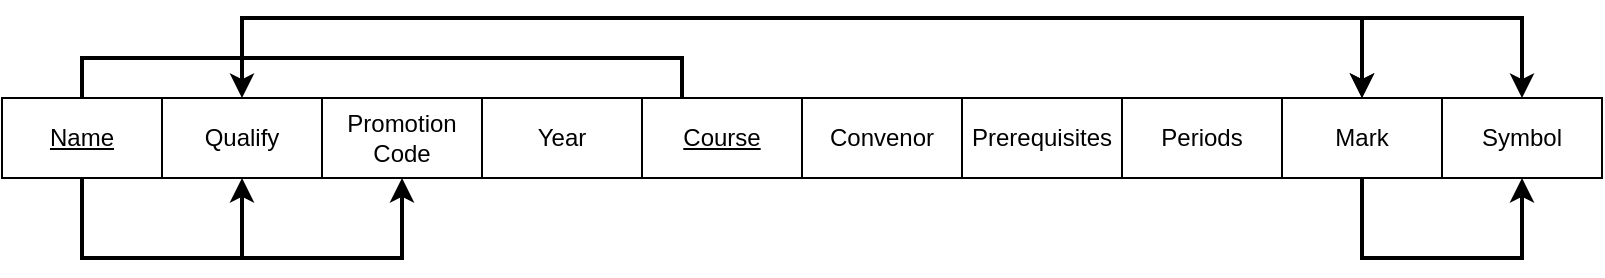 <mxfile version="21.1.2" type="device" pages="6">
  <diagram name="Full" id="nWdo6QnWp99k7Q66_A_i">
    <mxGraphModel dx="980" dy="1166" grid="1" gridSize="10" guides="1" tooltips="1" connect="1" arrows="1" fold="1" page="1" pageScale="1" pageWidth="880" pageHeight="200" math="0" shadow="0">
      <root>
        <mxCell id="0" />
        <mxCell id="1" parent="0" />
        <mxCell id="TxTOkvefGZ0p-y365fc8-24" style="edgeStyle=orthogonalEdgeStyle;rounded=0;orthogonalLoop=1;jettySize=auto;html=1;exitX=0.5;exitY=1;exitDx=0;exitDy=0;entryX=0.5;entryY=1;entryDx=0;entryDy=0;strokeWidth=2;" edge="1" parent="1" source="TxTOkvefGZ0p-y365fc8-1" target="TxTOkvefGZ0p-y365fc8-2">
          <mxGeometry relative="1" as="geometry">
            <Array as="points">
              <mxPoint x="80" y="160" />
              <mxPoint x="160" y="160" />
            </Array>
          </mxGeometry>
        </mxCell>
        <mxCell id="TxTOkvefGZ0p-y365fc8-25" style="edgeStyle=orthogonalEdgeStyle;rounded=0;orthogonalLoop=1;jettySize=auto;html=1;exitX=0.5;exitY=0;exitDx=0;exitDy=0;entryX=0.25;entryY=0;entryDx=0;entryDy=0;strokeWidth=2;endArrow=none;endFill=0;" edge="1" parent="1" source="TxTOkvefGZ0p-y365fc8-1" target="TxTOkvefGZ0p-y365fc8-5">
          <mxGeometry relative="1" as="geometry" />
        </mxCell>
        <mxCell id="TxTOkvefGZ0p-y365fc8-27" style="edgeStyle=orthogonalEdgeStyle;rounded=0;orthogonalLoop=1;jettySize=auto;html=1;exitX=0.5;exitY=1;exitDx=0;exitDy=0;entryX=0.5;entryY=1;entryDx=0;entryDy=0;strokeWidth=2;" edge="1" parent="1" source="TxTOkvefGZ0p-y365fc8-1" target="TxTOkvefGZ0p-y365fc8-3">
          <mxGeometry relative="1" as="geometry">
            <Array as="points">
              <mxPoint x="80" y="160" />
              <mxPoint x="240" y="160" />
            </Array>
          </mxGeometry>
        </mxCell>
        <mxCell id="TxTOkvefGZ0p-y365fc8-1" value="Name" style="html=1;whiteSpace=wrap;fontStyle=4" vertex="1" parent="1">
          <mxGeometry x="40" y="80" width="80" height="40" as="geometry" />
        </mxCell>
        <mxCell id="TxTOkvefGZ0p-y365fc8-2" value="Qualify" style="html=1;whiteSpace=wrap;" vertex="1" parent="1">
          <mxGeometry x="120" y="80" width="80" height="40" as="geometry" />
        </mxCell>
        <mxCell id="TxTOkvefGZ0p-y365fc8-3" value="Promotion Code" style="html=1;whiteSpace=wrap;" vertex="1" parent="1">
          <mxGeometry x="200" y="80" width="80" height="40" as="geometry" />
        </mxCell>
        <mxCell id="TxTOkvefGZ0p-y365fc8-4" value="Year" style="html=1;whiteSpace=wrap;" vertex="1" parent="1">
          <mxGeometry x="280" y="80" width="80" height="40" as="geometry" />
        </mxCell>
        <mxCell id="TxTOkvefGZ0p-y365fc8-21" style="edgeStyle=orthogonalEdgeStyle;rounded=0;orthogonalLoop=1;jettySize=auto;html=1;exitX=0.5;exitY=0;exitDx=0;exitDy=0;entryX=0.5;entryY=0;entryDx=0;entryDy=0;startArrow=classic;startFill=1;strokeWidth=2;" edge="1" parent="1" source="TxTOkvefGZ0p-y365fc8-9" target="TxTOkvefGZ0p-y365fc8-10">
          <mxGeometry relative="1" as="geometry">
            <Array as="points">
              <mxPoint x="720" y="40" />
              <mxPoint x="800" y="40" />
            </Array>
          </mxGeometry>
        </mxCell>
        <mxCell id="TxTOkvefGZ0p-y365fc8-22" style="edgeStyle=orthogonalEdgeStyle;rounded=0;orthogonalLoop=1;jettySize=auto;html=1;exitX=0.5;exitY=0;exitDx=0;exitDy=0;entryX=0.5;entryY=0;entryDx=0;entryDy=0;strokeWidth=2;startArrow=classic;startFill=1;" edge="1" parent="1" source="TxTOkvefGZ0p-y365fc8-2" target="TxTOkvefGZ0p-y365fc8-9">
          <mxGeometry relative="1" as="geometry">
            <Array as="points">
              <mxPoint x="160" y="40" />
              <mxPoint x="720" y="40" />
            </Array>
          </mxGeometry>
        </mxCell>
        <mxCell id="TxTOkvefGZ0p-y365fc8-5" value="Course" style="html=1;whiteSpace=wrap;fontStyle=4" vertex="1" parent="1">
          <mxGeometry x="360" y="80" width="80" height="40" as="geometry" />
        </mxCell>
        <mxCell id="TxTOkvefGZ0p-y365fc8-6" value="Convenor" style="html=1;whiteSpace=wrap;" vertex="1" parent="1">
          <mxGeometry x="440" y="80" width="80" height="40" as="geometry" />
        </mxCell>
        <mxCell id="TxTOkvefGZ0p-y365fc8-7" value="Prerequisites" style="html=1;whiteSpace=wrap;" vertex="1" parent="1">
          <mxGeometry x="520" y="80" width="80" height="40" as="geometry" />
        </mxCell>
        <mxCell id="TxTOkvefGZ0p-y365fc8-8" value="Periods" style="html=1;whiteSpace=wrap;" vertex="1" parent="1">
          <mxGeometry x="600" y="80" width="80" height="40" as="geometry" />
        </mxCell>
        <mxCell id="TxTOkvefGZ0p-y365fc8-28" style="edgeStyle=orthogonalEdgeStyle;rounded=0;orthogonalLoop=1;jettySize=auto;html=1;exitX=0.5;exitY=1;exitDx=0;exitDy=0;entryX=0.5;entryY=1;entryDx=0;entryDy=0;strokeWidth=2;" edge="1" parent="1" source="TxTOkvefGZ0p-y365fc8-9" target="TxTOkvefGZ0p-y365fc8-10">
          <mxGeometry relative="1" as="geometry">
            <Array as="points">
              <mxPoint x="720" y="160" />
              <mxPoint x="800" y="160" />
            </Array>
          </mxGeometry>
        </mxCell>
        <mxCell id="TxTOkvefGZ0p-y365fc8-9" value="Mark" style="html=1;whiteSpace=wrap;" vertex="1" parent="1">
          <mxGeometry x="680" y="80" width="80" height="40" as="geometry" />
        </mxCell>
        <mxCell id="TxTOkvefGZ0p-y365fc8-10" value="Symbol" style="html=1;whiteSpace=wrap;" vertex="1" parent="1">
          <mxGeometry x="760" y="80" width="80" height="40" as="geometry" />
        </mxCell>
      </root>
    </mxGraphModel>
  </diagram>
  <diagram name="2NF_1" id="Ls3iGyw86W2r04-WHynu">
    <mxGraphModel dx="686" dy="816" grid="1" gridSize="10" guides="1" tooltips="1" connect="1" arrows="1" fold="1" page="1" pageScale="1" pageWidth="320" pageHeight="160" math="0" shadow="0">
      <root>
        <mxCell id="MXP4uoEaEVsJ-qGPPvJG-0" />
        <mxCell id="MXP4uoEaEVsJ-qGPPvJG-1" parent="MXP4uoEaEVsJ-qGPPvJG-0" />
        <mxCell id="MXP4uoEaEVsJ-qGPPvJG-2" style="edgeStyle=orthogonalEdgeStyle;rounded=0;orthogonalLoop=1;jettySize=auto;html=1;exitX=0.5;exitY=0;exitDx=0;exitDy=0;entryX=0.5;entryY=0;entryDx=0;entryDy=0;strokeWidth=2;" edge="1" parent="MXP4uoEaEVsJ-qGPPvJG-1" source="MXP4uoEaEVsJ-qGPPvJG-5" target="MXP4uoEaEVsJ-qGPPvJG-6">
          <mxGeometry relative="1" as="geometry">
            <Array as="points">
              <mxPoint x="80" y="40" />
              <mxPoint x="160" y="40" />
            </Array>
          </mxGeometry>
        </mxCell>
        <mxCell id="MXP4uoEaEVsJ-qGPPvJG-4" style="edgeStyle=orthogonalEdgeStyle;rounded=0;orthogonalLoop=1;jettySize=auto;html=1;exitX=0.5;exitY=0;exitDx=0;exitDy=0;entryX=0.5;entryY=0;entryDx=0;entryDy=0;strokeWidth=2;" edge="1" parent="MXP4uoEaEVsJ-qGPPvJG-1" source="MXP4uoEaEVsJ-qGPPvJG-5" target="MXP4uoEaEVsJ-qGPPvJG-7">
          <mxGeometry relative="1" as="geometry">
            <Array as="points">
              <mxPoint x="80" y="40" />
              <mxPoint x="240" y="40" />
            </Array>
          </mxGeometry>
        </mxCell>
        <mxCell id="MXP4uoEaEVsJ-qGPPvJG-5" value="Name" style="html=1;whiteSpace=wrap;fontStyle=4" vertex="1" parent="MXP4uoEaEVsJ-qGPPvJG-1">
          <mxGeometry x="40" y="80" width="80" height="40" as="geometry" />
        </mxCell>
        <mxCell id="MXP4uoEaEVsJ-qGPPvJG-6" value="Qualify" style="html=1;whiteSpace=wrap;" vertex="1" parent="MXP4uoEaEVsJ-qGPPvJG-1">
          <mxGeometry x="120" y="80" width="80" height="40" as="geometry" />
        </mxCell>
        <mxCell id="MXP4uoEaEVsJ-qGPPvJG-7" value="Promotion Code" style="html=1;whiteSpace=wrap;" vertex="1" parent="MXP4uoEaEVsJ-qGPPvJG-1">
          <mxGeometry x="200" y="80" width="80" height="40" as="geometry" />
        </mxCell>
      </root>
    </mxGraphModel>
  </diagram>
  <diagram name="2NF_2" id="W8yqzFiFNIUeCTHl-yaN">
    <mxGraphModel dx="686" dy="816" grid="1" gridSize="10" guides="1" tooltips="1" connect="1" arrows="1" fold="1" page="1" pageScale="1" pageWidth="480" pageHeight="200" math="0" shadow="0">
      <root>
        <mxCell id="7h-fWrhytlPSgMqyccjA-0" />
        <mxCell id="7h-fWrhytlPSgMqyccjA-1" parent="7h-fWrhytlPSgMqyccjA-0" />
        <mxCell id="7h-fWrhytlPSgMqyccjA-3" style="edgeStyle=orthogonalEdgeStyle;rounded=0;orthogonalLoop=1;jettySize=auto;html=1;exitX=0.5;exitY=0;exitDx=0;exitDy=0;entryX=0.5;entryY=0;entryDx=0;entryDy=0;strokeWidth=2;endArrow=none;endFill=0;" edge="1" parent="7h-fWrhytlPSgMqyccjA-1" source="7h-fWrhytlPSgMqyccjA-5" target="7h-fWrhytlPSgMqyccjA-11">
          <mxGeometry relative="1" as="geometry" />
        </mxCell>
        <mxCell id="7h-fWrhytlPSgMqyccjA-5" value="Name" style="html=1;whiteSpace=wrap;fontStyle=4" vertex="1" parent="7h-fWrhytlPSgMqyccjA-1">
          <mxGeometry x="40" y="80" width="80" height="40" as="geometry" />
        </mxCell>
        <mxCell id="7h-fWrhytlPSgMqyccjA-6" value="Qualify" style="html=1;whiteSpace=wrap;" vertex="1" parent="7h-fWrhytlPSgMqyccjA-1">
          <mxGeometry x="200" y="80" width="80" height="40" as="geometry" />
        </mxCell>
        <mxCell id="7h-fWrhytlPSgMqyccjA-9" style="edgeStyle=orthogonalEdgeStyle;rounded=0;orthogonalLoop=1;jettySize=auto;html=1;exitX=0.5;exitY=0;exitDx=0;exitDy=0;entryX=0.5;entryY=0;entryDx=0;entryDy=0;startArrow=classic;startFill=1;strokeWidth=2;" edge="1" parent="7h-fWrhytlPSgMqyccjA-1" source="7h-fWrhytlPSgMqyccjA-16" target="7h-fWrhytlPSgMqyccjA-17">
          <mxGeometry relative="1" as="geometry">
            <Array as="points">
              <mxPoint x="320" y="40" />
              <mxPoint x="400" y="40" />
            </Array>
          </mxGeometry>
        </mxCell>
        <mxCell id="7h-fWrhytlPSgMqyccjA-10" style="edgeStyle=orthogonalEdgeStyle;rounded=0;orthogonalLoop=1;jettySize=auto;html=1;exitX=0.5;exitY=0;exitDx=0;exitDy=0;entryX=0.5;entryY=0;entryDx=0;entryDy=0;strokeWidth=2;startArrow=classic;startFill=1;" edge="1" parent="7h-fWrhytlPSgMqyccjA-1" source="7h-fWrhytlPSgMqyccjA-6" target="7h-fWrhytlPSgMqyccjA-16">
          <mxGeometry relative="1" as="geometry">
            <Array as="points">
              <mxPoint x="240" y="40" />
              <mxPoint x="320" y="40" />
            </Array>
          </mxGeometry>
        </mxCell>
        <mxCell id="qI-5uDrxd3K9JY08kJJo-0" style="edgeStyle=orthogonalEdgeStyle;rounded=0;orthogonalLoop=1;jettySize=auto;html=1;exitX=0.5;exitY=0;exitDx=0;exitDy=0;entryX=0.5;entryY=0;entryDx=0;entryDy=0;strokeWidth=2;" edge="1" parent="7h-fWrhytlPSgMqyccjA-1" source="7h-fWrhytlPSgMqyccjA-11" target="7h-fWrhytlPSgMqyccjA-6">
          <mxGeometry relative="1" as="geometry">
            <Array as="points">
              <mxPoint x="160" y="60" />
              <mxPoint x="120" y="60" />
              <mxPoint x="120" y="40" />
              <mxPoint x="240" y="40" />
            </Array>
          </mxGeometry>
        </mxCell>
        <mxCell id="7h-fWrhytlPSgMqyccjA-11" value="Course" style="html=1;whiteSpace=wrap;fontStyle=4" vertex="1" parent="7h-fWrhytlPSgMqyccjA-1">
          <mxGeometry x="120" y="80" width="80" height="40" as="geometry" />
        </mxCell>
        <mxCell id="7h-fWrhytlPSgMqyccjA-15" style="edgeStyle=orthogonalEdgeStyle;rounded=0;orthogonalLoop=1;jettySize=auto;html=1;exitX=0.5;exitY=1;exitDx=0;exitDy=0;entryX=0.5;entryY=1;entryDx=0;entryDy=0;strokeWidth=2;" edge="1" parent="7h-fWrhytlPSgMqyccjA-1" source="7h-fWrhytlPSgMqyccjA-16" target="7h-fWrhytlPSgMqyccjA-17">
          <mxGeometry relative="1" as="geometry">
            <Array as="points">
              <mxPoint x="320" y="160" />
              <mxPoint x="400" y="160" />
            </Array>
          </mxGeometry>
        </mxCell>
        <mxCell id="7h-fWrhytlPSgMqyccjA-16" value="Mark" style="html=1;whiteSpace=wrap;" vertex="1" parent="7h-fWrhytlPSgMqyccjA-1">
          <mxGeometry x="280" y="80" width="80" height="40" as="geometry" />
        </mxCell>
        <mxCell id="7h-fWrhytlPSgMqyccjA-17" value="Symbol" style="html=1;whiteSpace=wrap;" vertex="1" parent="7h-fWrhytlPSgMqyccjA-1">
          <mxGeometry x="360" y="80" width="80" height="40" as="geometry" />
        </mxCell>
      </root>
    </mxGraphModel>
  </diagram>
  <diagram name="3NF_1" id="ANamdbZtVTjlOp0a-Vvb">
    <mxGraphModel dx="686" dy="816" grid="1" gridSize="10" guides="1" tooltips="1" connect="1" arrows="1" fold="1" page="1" pageScale="1" pageWidth="320" pageHeight="160" math="0" shadow="0">
      <root>
        <mxCell id="rNHWCQXDzodVTFzo1Lb8-0" />
        <mxCell id="rNHWCQXDzodVTFzo1Lb8-1" parent="rNHWCQXDzodVTFzo1Lb8-0" />
        <mxCell id="rNHWCQXDzodVTFzo1Lb8-2" style="edgeStyle=orthogonalEdgeStyle;rounded=0;orthogonalLoop=1;jettySize=auto;html=1;exitX=0.5;exitY=0;exitDx=0;exitDy=0;entryX=0.5;entryY=0;entryDx=0;entryDy=0;strokeWidth=2;" edge="1" parent="rNHWCQXDzodVTFzo1Lb8-1" source="rNHWCQXDzodVTFzo1Lb8-4" target="rNHWCQXDzodVTFzo1Lb8-5">
          <mxGeometry relative="1" as="geometry">
            <Array as="points">
              <mxPoint x="80" y="40" />
              <mxPoint x="160" y="40" />
            </Array>
          </mxGeometry>
        </mxCell>
        <mxCell id="rNHWCQXDzodVTFzo1Lb8-3" style="edgeStyle=orthogonalEdgeStyle;rounded=0;orthogonalLoop=1;jettySize=auto;html=1;exitX=0.5;exitY=0;exitDx=0;exitDy=0;entryX=0.5;entryY=0;entryDx=0;entryDy=0;strokeWidth=2;" edge="1" parent="rNHWCQXDzodVTFzo1Lb8-1" source="rNHWCQXDzodVTFzo1Lb8-4" target="rNHWCQXDzodVTFzo1Lb8-6">
          <mxGeometry relative="1" as="geometry">
            <Array as="points">
              <mxPoint x="80" y="40" />
              <mxPoint x="240" y="40" />
            </Array>
          </mxGeometry>
        </mxCell>
        <mxCell id="rNHWCQXDzodVTFzo1Lb8-4" value="Name" style="html=1;whiteSpace=wrap;fontStyle=4" vertex="1" parent="rNHWCQXDzodVTFzo1Lb8-1">
          <mxGeometry x="40" y="80" width="80" height="40" as="geometry" />
        </mxCell>
        <mxCell id="rNHWCQXDzodVTFzo1Lb8-5" value="Qualify" style="html=1;whiteSpace=wrap;" vertex="1" parent="rNHWCQXDzodVTFzo1Lb8-1">
          <mxGeometry x="120" y="80" width="80" height="40" as="geometry" />
        </mxCell>
        <mxCell id="rNHWCQXDzodVTFzo1Lb8-6" value="Promotion Code" style="html=1;whiteSpace=wrap;" vertex="1" parent="rNHWCQXDzodVTFzo1Lb8-1">
          <mxGeometry x="200" y="80" width="80" height="40" as="geometry" />
        </mxCell>
      </root>
    </mxGraphModel>
  </diagram>
  <diagram name="3NF_2" id="63XWXJ4k8jL4rlzuBthk">
    <mxGraphModel dx="686" dy="816" grid="1" gridSize="10" guides="1" tooltips="1" connect="1" arrows="1" fold="1" page="1" pageScale="1" pageWidth="320" pageHeight="160" math="0" shadow="0">
      <root>
        <mxCell id="HJryDUYVQzgeovfBpShP-0" />
        <mxCell id="HJryDUYVQzgeovfBpShP-1" parent="HJryDUYVQzgeovfBpShP-0" />
        <mxCell id="HJryDUYVQzgeovfBpShP-2" style="edgeStyle=orthogonalEdgeStyle;rounded=0;orthogonalLoop=1;jettySize=auto;html=1;exitX=0.5;exitY=0;exitDx=0;exitDy=0;entryX=0.5;entryY=0;entryDx=0;entryDy=0;strokeWidth=2;endArrow=none;endFill=0;" edge="1" parent="HJryDUYVQzgeovfBpShP-1" source="HJryDUYVQzgeovfBpShP-3" target="HJryDUYVQzgeovfBpShP-8">
          <mxGeometry relative="1" as="geometry" />
        </mxCell>
        <mxCell id="HJryDUYVQzgeovfBpShP-3" value="Name" style="html=1;whiteSpace=wrap;fontStyle=4" vertex="1" parent="HJryDUYVQzgeovfBpShP-1">
          <mxGeometry x="40" y="80" width="80" height="40" as="geometry" />
        </mxCell>
        <mxCell id="HJryDUYVQzgeovfBpShP-4" value="Mark" style="html=1;whiteSpace=wrap;" vertex="1" parent="HJryDUYVQzgeovfBpShP-1">
          <mxGeometry x="200" y="80" width="80" height="40" as="geometry" />
        </mxCell>
        <mxCell id="HJryDUYVQzgeovfBpShP-7" style="edgeStyle=orthogonalEdgeStyle;rounded=0;orthogonalLoop=1;jettySize=auto;html=1;exitX=0.5;exitY=0;exitDx=0;exitDy=0;entryX=0.5;entryY=0;entryDx=0;entryDy=0;strokeWidth=2;" edge="1" parent="HJryDUYVQzgeovfBpShP-1" source="HJryDUYVQzgeovfBpShP-8" target="HJryDUYVQzgeovfBpShP-4">
          <mxGeometry relative="1" as="geometry">
            <Array as="points">
              <mxPoint x="160" y="60" />
              <mxPoint x="120" y="60" />
              <mxPoint x="120" y="40" />
              <mxPoint x="240" y="40" />
            </Array>
          </mxGeometry>
        </mxCell>
        <mxCell id="HJryDUYVQzgeovfBpShP-8" value="Course" style="html=1;whiteSpace=wrap;fontStyle=4" vertex="1" parent="HJryDUYVQzgeovfBpShP-1">
          <mxGeometry x="120" y="80" width="80" height="40" as="geometry" />
        </mxCell>
      </root>
    </mxGraphModel>
  </diagram>
  <diagram name="3NF_3" id="LOB2af_UEALhm3jclb4H">
    <mxGraphModel dx="686" dy="816" grid="1" gridSize="10" guides="1" tooltips="1" connect="1" arrows="1" fold="1" page="1" pageScale="1" pageWidth="320" pageHeight="160" math="0" shadow="0">
      <root>
        <mxCell id="KLqG2nyJDHk9cPO7uqKH-0" />
        <mxCell id="KLqG2nyJDHk9cPO7uqKH-1" parent="KLqG2nyJDHk9cPO7uqKH-0" />
        <mxCell id="3JV1_5U6TiKCdVBqBSkn-0" style="edgeStyle=orthogonalEdgeStyle;rounded=0;orthogonalLoop=1;jettySize=auto;html=1;exitX=0.5;exitY=0;exitDx=0;exitDy=0;entryX=0.5;entryY=0;entryDx=0;entryDy=0;strokeWidth=2;" edge="1" parent="KLqG2nyJDHk9cPO7uqKH-1" source="KLqG2nyJDHk9cPO7uqKH-4" target="KLqG2nyJDHk9cPO7uqKH-11">
          <mxGeometry relative="1" as="geometry">
            <Array as="points">
              <mxPoint x="80" y="40" />
              <mxPoint x="240" y="40" />
            </Array>
          </mxGeometry>
        </mxCell>
        <mxCell id="3JV1_5U6TiKCdVBqBSkn-1" style="edgeStyle=orthogonalEdgeStyle;rounded=0;orthogonalLoop=1;jettySize=auto;html=1;exitX=0.5;exitY=0;exitDx=0;exitDy=0;entryX=0.5;entryY=0;entryDx=0;entryDy=0;strokeWidth=2;" edge="1" parent="KLqG2nyJDHk9cPO7uqKH-1" source="KLqG2nyJDHk9cPO7uqKH-4" target="KLqG2nyJDHk9cPO7uqKH-10">
          <mxGeometry relative="1" as="geometry">
            <Array as="points">
              <mxPoint x="80" y="40" />
              <mxPoint x="160" y="40" />
            </Array>
          </mxGeometry>
        </mxCell>
        <mxCell id="KLqG2nyJDHk9cPO7uqKH-4" value="Mark" style="html=1;whiteSpace=wrap;" vertex="1" parent="KLqG2nyJDHk9cPO7uqKH-1">
          <mxGeometry x="40" y="80" width="80" height="40" as="geometry" />
        </mxCell>
        <mxCell id="KLqG2nyJDHk9cPO7uqKH-10" value="Qualify" style="html=1;whiteSpace=wrap;" vertex="1" parent="KLqG2nyJDHk9cPO7uqKH-1">
          <mxGeometry x="120" y="80" width="80" height="40" as="geometry" />
        </mxCell>
        <mxCell id="KLqG2nyJDHk9cPO7uqKH-11" value="Symbol" style="html=1;whiteSpace=wrap;" vertex="1" parent="KLqG2nyJDHk9cPO7uqKH-1">
          <mxGeometry x="200" y="80" width="80" height="40" as="geometry" />
        </mxCell>
      </root>
    </mxGraphModel>
  </diagram>
</mxfile>
